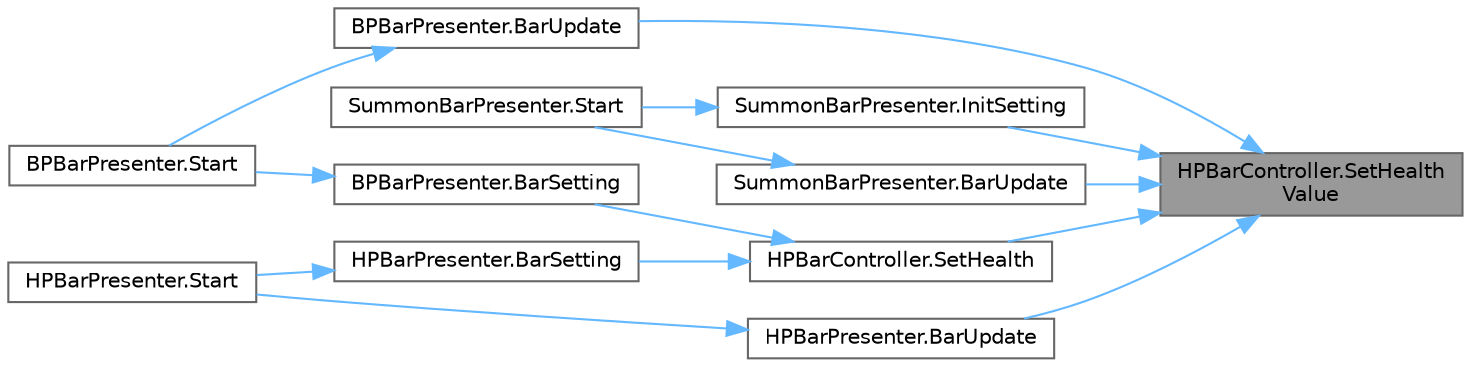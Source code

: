 digraph "HPBarController.SetHealthValue"
{
 // LATEX_PDF_SIZE
  bgcolor="transparent";
  edge [fontname=Helvetica,fontsize=10,labelfontname=Helvetica,labelfontsize=10];
  node [fontname=Helvetica,fontsize=10,shape=box,height=0.2,width=0.4];
  rankdir="RL";
  Node1 [id="Node000001",label="HPBarController.SetHealth\lValue",height=0.2,width=0.4,color="gray40", fillcolor="grey60", style="filled", fontcolor="black",tooltip=" "];
  Node1 -> Node2 [id="edge1_Node000001_Node000002",dir="back",color="steelblue1",style="solid",tooltip=" "];
  Node2 [id="Node000002",label="BPBarPresenter.BarUpdate",height=0.2,width=0.4,color="grey40", fillcolor="white", style="filled",URL="$class_b_p_bar_presenter.html#aec7ad5b0f134a89d0a9f6e4b1b2d81b0",tooltip=" "];
  Node2 -> Node3 [id="edge2_Node000002_Node000003",dir="back",color="steelblue1",style="solid",tooltip=" "];
  Node3 [id="Node000003",label="BPBarPresenter.Start",height=0.2,width=0.4,color="grey40", fillcolor="white", style="filled",URL="$class_b_p_bar_presenter.html#a8fbf9d3ff115c8fda7665c5cd6c60aad",tooltip=" "];
  Node1 -> Node4 [id="edge3_Node000001_Node000004",dir="back",color="steelblue1",style="solid",tooltip=" "];
  Node4 [id="Node000004",label="HPBarPresenter.BarUpdate",height=0.2,width=0.4,color="grey40", fillcolor="white", style="filled",URL="$class_h_p_bar_presenter.html#a42a9e62da12308036c0ee98b17f2dee3",tooltip=" "];
  Node4 -> Node5 [id="edge4_Node000004_Node000005",dir="back",color="steelblue1",style="solid",tooltip=" "];
  Node5 [id="Node000005",label="HPBarPresenter.Start",height=0.2,width=0.4,color="grey40", fillcolor="white", style="filled",URL="$class_h_p_bar_presenter.html#ae5c611669cd341ac0660512f01a7c447",tooltip=" "];
  Node1 -> Node6 [id="edge5_Node000001_Node000006",dir="back",color="steelblue1",style="solid",tooltip=" "];
  Node6 [id="Node000006",label="SummonBarPresenter.BarUpdate",height=0.2,width=0.4,color="grey40", fillcolor="white", style="filled",URL="$class_summon_bar_presenter.html#aad78cf05b4082120a0705ed6884c45e9",tooltip=" "];
  Node6 -> Node7 [id="edge6_Node000006_Node000007",dir="back",color="steelblue1",style="solid",tooltip=" "];
  Node7 [id="Node000007",label="SummonBarPresenter.Start",height=0.2,width=0.4,color="grey40", fillcolor="white", style="filled",URL="$class_summon_bar_presenter.html#a8daafa13c091e2a8ef8b7cce753a6489",tooltip=" "];
  Node1 -> Node8 [id="edge7_Node000001_Node000008",dir="back",color="steelblue1",style="solid",tooltip=" "];
  Node8 [id="Node000008",label="SummonBarPresenter.InitSetting",height=0.2,width=0.4,color="grey40", fillcolor="white", style="filled",URL="$class_summon_bar_presenter.html#a69460673371136a099c67816d1e56b12",tooltip=" "];
  Node8 -> Node7 [id="edge8_Node000008_Node000007",dir="back",color="steelblue1",style="solid",tooltip=" "];
  Node1 -> Node9 [id="edge9_Node000001_Node000009",dir="back",color="steelblue1",style="solid",tooltip=" "];
  Node9 [id="Node000009",label="HPBarController.SetHealth",height=0.2,width=0.4,color="grey40", fillcolor="white", style="filled",URL="$class_h_p_bar_controller.html#af71e8b438f7ce4bf32dbf28f6a96cc3a",tooltip=" "];
  Node9 -> Node10 [id="edge10_Node000009_Node000010",dir="back",color="steelblue1",style="solid",tooltip=" "];
  Node10 [id="Node000010",label="BPBarPresenter.BarSetting",height=0.2,width=0.4,color="grey40", fillcolor="white", style="filled",URL="$class_b_p_bar_presenter.html#a4d1bdb80fb199a346245836401d4ca15",tooltip=" "];
  Node10 -> Node3 [id="edge11_Node000010_Node000003",dir="back",color="steelblue1",style="solid",tooltip=" "];
  Node9 -> Node11 [id="edge12_Node000009_Node000011",dir="back",color="steelblue1",style="solid",tooltip=" "];
  Node11 [id="Node000011",label="HPBarPresenter.BarSetting",height=0.2,width=0.4,color="grey40", fillcolor="white", style="filled",URL="$class_h_p_bar_presenter.html#a95f91c6a16562454cc4f3fd40460ce2f",tooltip=" "];
  Node11 -> Node5 [id="edge13_Node000011_Node000005",dir="back",color="steelblue1",style="solid",tooltip=" "];
}
